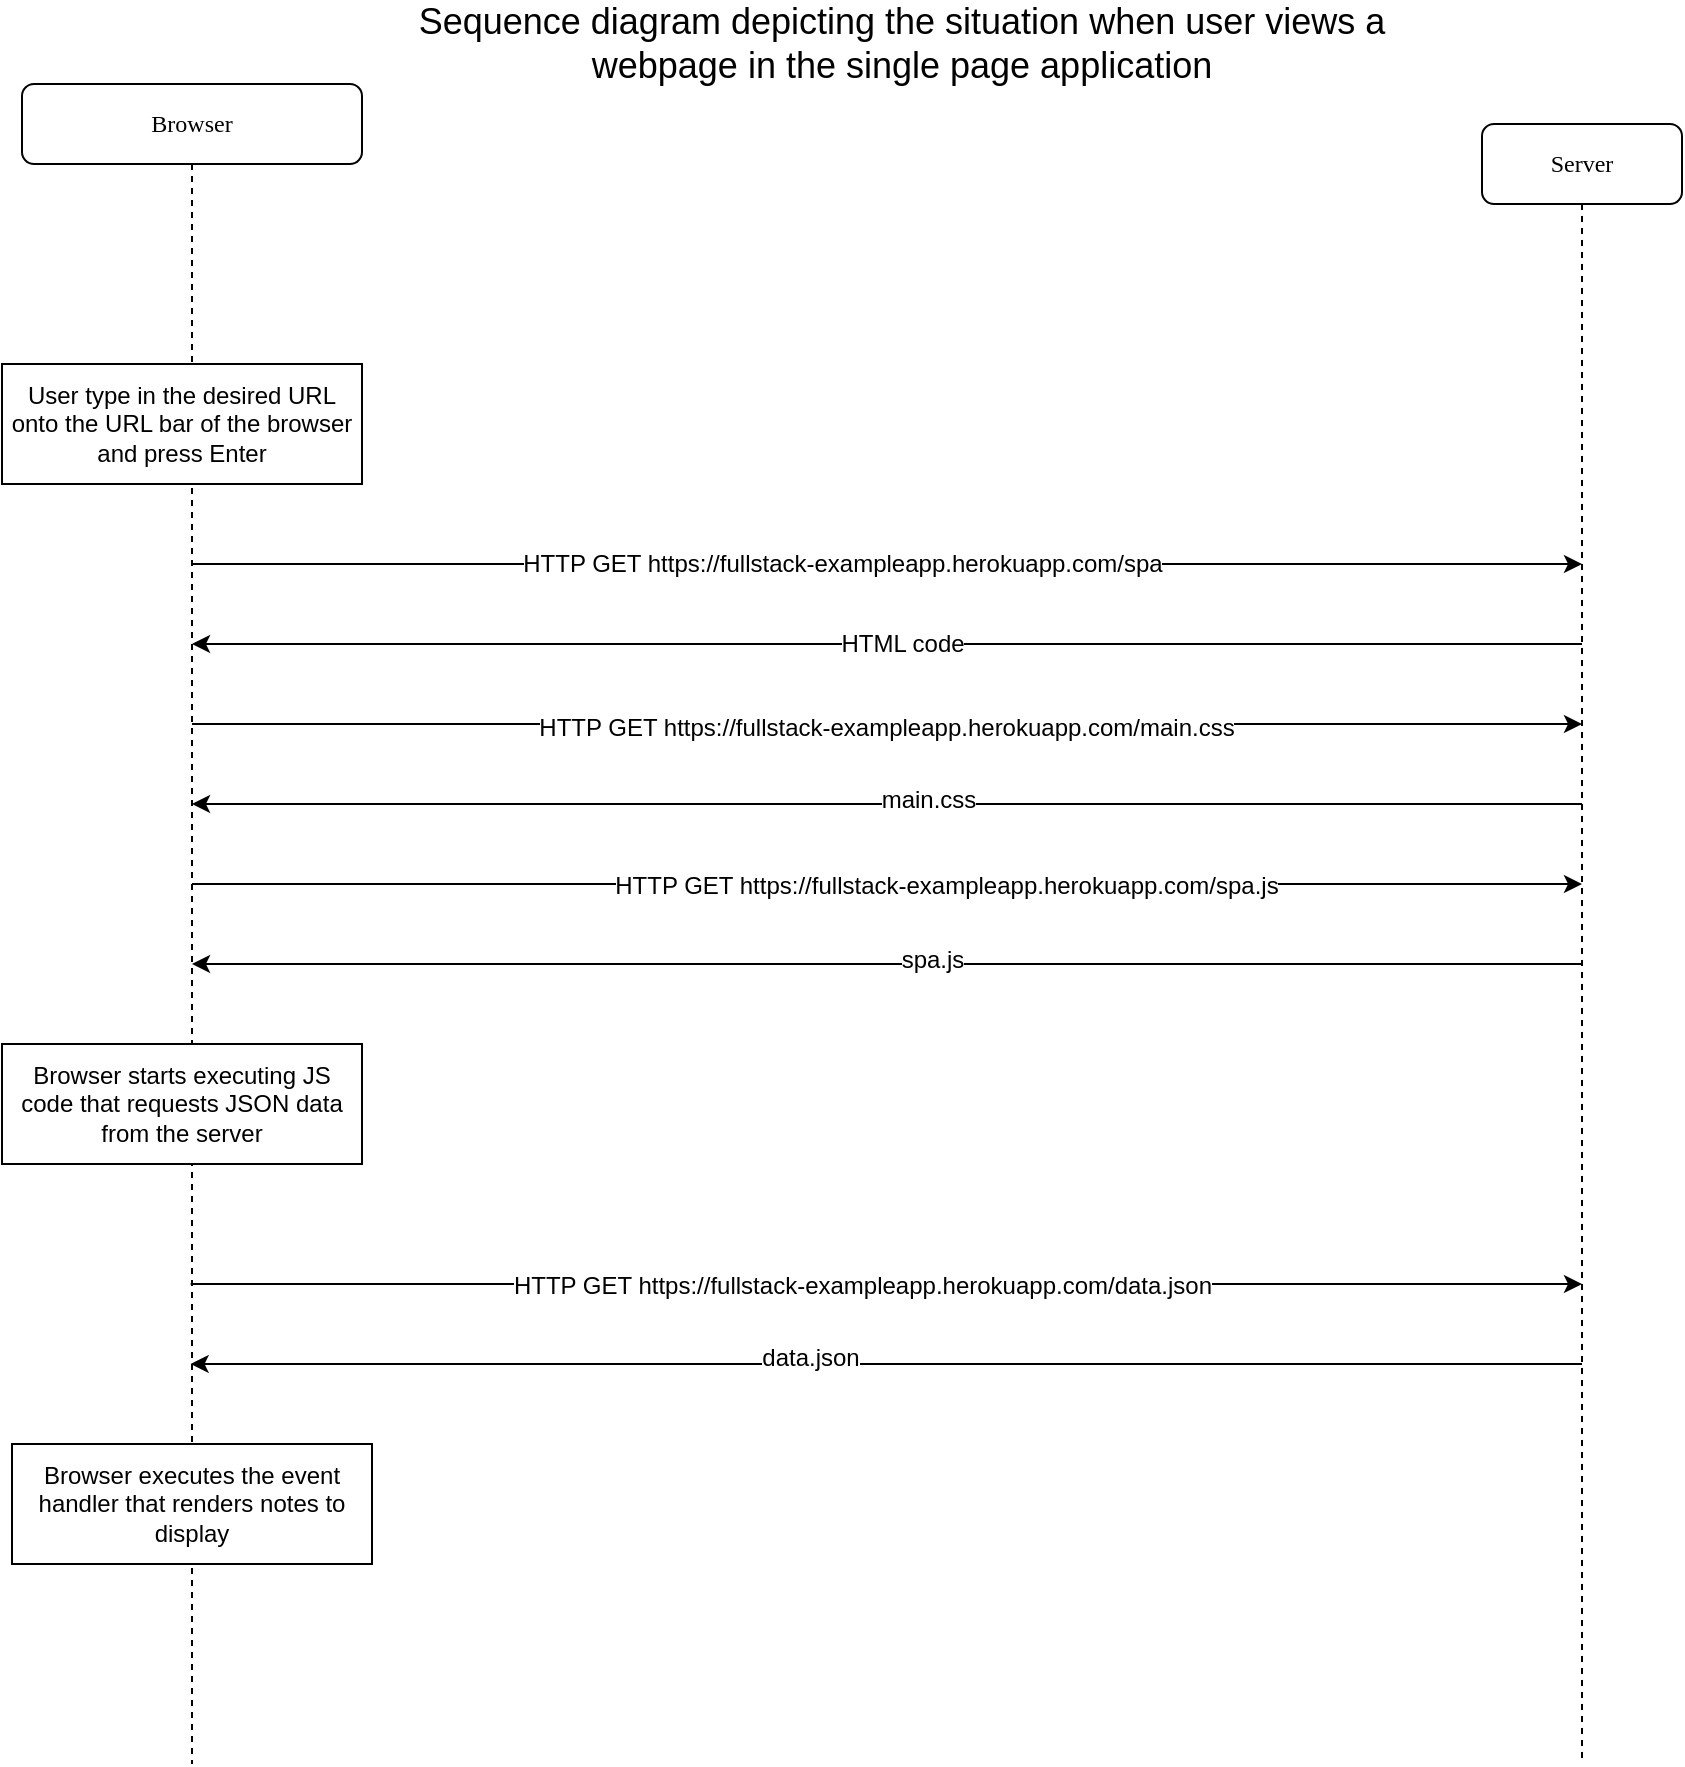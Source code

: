<mxfile version="12.4.3" type="device" pages="1"><diagram name="Page-1" id="13e1069c-82ec-6db2-03f1-153e76fe0fe0"><mxGraphModel dx="1198" dy="654" grid="1" gridSize="10" guides="1" tooltips="1" connect="1" arrows="1" fold="1" page="1" pageScale="1" pageWidth="1100" pageHeight="850" background="#ffffff" math="0" shadow="0"><root><mxCell id="0"/><mxCell id="1" parent="0"/><mxCell id="7baba1c4bc27f4b0-8" value="Browser" style="shape=umlLifeline;perimeter=lifelinePerimeter;whiteSpace=wrap;html=1;container=1;collapsible=0;recursiveResize=0;outlineConnect=0;rounded=1;shadow=0;comic=0;labelBackgroundColor=none;strokeWidth=1;fontFamily=Verdana;fontSize=12;align=center;" parent="1" vertex="1"><mxGeometry x="100" y="80" width="170" height="840" as="geometry"/></mxCell><mxCell id="kiW_HXQoeqlkm3U8mcsc-9" value="User type in the desired URL onto the URL bar of the browser and press Enter" style="rounded=0;whiteSpace=wrap;html=1;" vertex="1" parent="7baba1c4bc27f4b0-8"><mxGeometry x="-10" y="140" width="180" height="60" as="geometry"/></mxCell><mxCell id="kiW_HXQoeqlkm3U8mcsc-48" value="Browser executes the event handler that renders notes to display" style="rounded=0;whiteSpace=wrap;html=1;fontSize=12;" vertex="1" parent="7baba1c4bc27f4b0-8"><mxGeometry x="-5" y="680" width="180" height="60" as="geometry"/></mxCell><mxCell id="kiW_HXQoeqlkm3U8mcsc-41" value="Browser starts executing JS code that requests JSON data from the server" style="rounded=0;whiteSpace=wrap;html=1;fontSize=12;" vertex="1" parent="7baba1c4bc27f4b0-8"><mxGeometry x="-10" y="480" width="180" height="60" as="geometry"/></mxCell><mxCell id="kiW_HXQoeqlkm3U8mcsc-1" value="Server" style="shape=umlLifeline;perimeter=lifelinePerimeter;whiteSpace=wrap;html=1;container=1;collapsible=0;recursiveResize=0;outlineConnect=0;rounded=1;shadow=0;comic=0;labelBackgroundColor=none;strokeWidth=1;fontFamily=Verdana;fontSize=12;align=center;" vertex="1" parent="1"><mxGeometry x="830" y="100" width="100" height="820" as="geometry"/></mxCell><mxCell id="kiW_HXQoeqlkm3U8mcsc-3" value="&lt;font style=&quot;font-size: 18px&quot;&gt;Sequence diagram depicting the situation when user views a webpage in the single page application &lt;/font&gt;" style="text;html=1;strokeColor=none;fillColor=none;align=center;verticalAlign=middle;whiteSpace=wrap;rounded=0;" vertex="1" parent="1"><mxGeometry x="280" y="40" width="520" height="40" as="geometry"/></mxCell><mxCell id="kiW_HXQoeqlkm3U8mcsc-10" value="" style="endArrow=classic;html=1;" edge="1" parent="1" source="7baba1c4bc27f4b0-8"><mxGeometry width="50" height="50" relative="1" as="geometry"><mxPoint x="175" y="320" as="sourcePoint"/><mxPoint x="880" y="320" as="targetPoint"/><Array as="points"><mxPoint x="860" y="320"/></Array></mxGeometry></mxCell><mxCell id="kiW_HXQoeqlkm3U8mcsc-16" value="HTTP GET &lt;span class=&quot;tabpanel-summary-value textbox-input devtools-monospace&quot;&gt;https://fullstack-exampleapp.herokuapp.com/spa&lt;/span&gt;" style="text;html=1;align=center;verticalAlign=middle;resizable=0;points=[];;labelBackgroundColor=#ffffff;fontSize=12;" vertex="1" connectable="0" parent="kiW_HXQoeqlkm3U8mcsc-10"><mxGeometry x="0.913" y="-370" relative="1" as="geometry"><mxPoint x="-340" y="-370" as="offset"/></mxGeometry></mxCell><mxCell id="kiW_HXQoeqlkm3U8mcsc-18" value="" style="endArrow=classic;html=1;" edge="1" parent="1" target="7baba1c4bc27f4b0-8"><mxGeometry width="50" height="50" relative="1" as="geometry"><mxPoint x="880" y="360" as="sourcePoint"/><mxPoint x="175" y="360" as="targetPoint"/></mxGeometry></mxCell><mxCell id="kiW_HXQoeqlkm3U8mcsc-20" value="HTML code" style="text;html=1;align=center;verticalAlign=middle;resizable=0;points=[];;labelBackgroundColor=#ffffff;" vertex="1" connectable="0" parent="kiW_HXQoeqlkm3U8mcsc-18"><mxGeometry x="-0.052" relative="1" as="geometry"><mxPoint x="-10.83" as="offset"/></mxGeometry></mxCell><mxCell id="kiW_HXQoeqlkm3U8mcsc-23" value="" style="endArrow=classic;html=1;fontSize=12;" edge="1" parent="1" source="7baba1c4bc27f4b0-8"><mxGeometry width="50" height="50" relative="1" as="geometry"><mxPoint x="175" y="400" as="sourcePoint"/><mxPoint x="880" y="400" as="targetPoint"/></mxGeometry></mxCell><mxCell id="kiW_HXQoeqlkm3U8mcsc-24" value="&lt;div&gt;HTTP GET &lt;span class=&quot;tabpanel-summary-value textbox-input devtools-monospace&quot;&gt;https://fullstack-exampleapp.herokuapp.com/main.css&lt;/span&gt;&lt;/div&gt;" style="text;html=1;align=center;verticalAlign=middle;resizable=0;points=[];;labelBackgroundColor=#ffffff;fontSize=12;" vertex="1" connectable="0" parent="kiW_HXQoeqlkm3U8mcsc-23"><mxGeometry x="-0.064" y="-2" relative="1" as="geometry"><mxPoint x="20.83" as="offset"/></mxGeometry></mxCell><mxCell id="kiW_HXQoeqlkm3U8mcsc-28" value="" style="endArrow=classic;html=1;fontSize=12;" edge="1" parent="1" source="7baba1c4bc27f4b0-8"><mxGeometry width="50" height="50" relative="1" as="geometry"><mxPoint x="175.0" y="480.0" as="sourcePoint"/><mxPoint x="880" y="480" as="targetPoint"/></mxGeometry></mxCell><mxCell id="kiW_HXQoeqlkm3U8mcsc-29" value="&lt;div&gt;HTTP GET &lt;span class=&quot;tabpanel-summary-value textbox-input devtools-monospace&quot;&gt;https://fullstack-exampleapp.herokuapp.com/spa.js&lt;/span&gt;&lt;/div&gt;" style="text;html=1;align=center;verticalAlign=middle;resizable=0;points=[];;labelBackgroundColor=#ffffff;fontSize=12;" vertex="1" connectable="0" parent="kiW_HXQoeqlkm3U8mcsc-28"><mxGeometry x="0.083" y="-1" relative="1" as="geometry"><mxPoint as="offset"/></mxGeometry></mxCell><mxCell id="kiW_HXQoeqlkm3U8mcsc-35" value="" style="endArrow=classic;html=1;" edge="1" parent="1" target="7baba1c4bc27f4b0-8"><mxGeometry width="50" height="50" relative="1" as="geometry"><mxPoint x="880" y="520" as="sourcePoint"/><mxPoint x="175.0" y="520.0" as="targetPoint"/></mxGeometry></mxCell><mxCell id="kiW_HXQoeqlkm3U8mcsc-36" value="&lt;div&gt;spa.js&lt;/div&gt;" style="text;html=1;align=center;verticalAlign=middle;resizable=0;points=[];;labelBackgroundColor=#ffffff;fontSize=12;" vertex="1" connectable="0" parent="kiW_HXQoeqlkm3U8mcsc-35"><mxGeometry x="-0.064" y="-2" relative="1" as="geometry"><mxPoint as="offset"/></mxGeometry></mxCell><mxCell id="kiW_HXQoeqlkm3U8mcsc-37" value="" style="endArrow=classic;html=1;" edge="1" parent="1" target="7baba1c4bc27f4b0-8"><mxGeometry width="50" height="50" relative="1" as="geometry"><mxPoint x="880" y="440" as="sourcePoint"/><mxPoint x="175.0" y="440.0" as="targetPoint"/></mxGeometry></mxCell><mxCell id="kiW_HXQoeqlkm3U8mcsc-39" value="main.css" style="text;html=1;align=center;verticalAlign=middle;resizable=0;points=[];;labelBackgroundColor=#ffffff;fontSize=12;" vertex="1" connectable="0" parent="kiW_HXQoeqlkm3U8mcsc-37"><mxGeometry x="-0.058" y="-2" relative="1" as="geometry"><mxPoint as="offset"/></mxGeometry></mxCell><mxCell id="kiW_HXQoeqlkm3U8mcsc-52" value="" style="endArrow=classic;html=1;fontSize=12;" edge="1" parent="1"><mxGeometry width="50" height="50" relative="1" as="geometry"><mxPoint x="184.324" y="680.0" as="sourcePoint"/><mxPoint x="880" y="680.0" as="targetPoint"/><Array as="points"><mxPoint x="775" y="680"/></Array></mxGeometry></mxCell><mxCell id="kiW_HXQoeqlkm3U8mcsc-53" value="HTTP GET https://fullstack-exampleapp.herokuapp.com/data.json" style="text;html=1;align=center;verticalAlign=middle;resizable=0;points=[];;labelBackgroundColor=#ffffff;fontSize=12;" vertex="1" connectable="0" parent="kiW_HXQoeqlkm3U8mcsc-52"><mxGeometry x="0.7" y="-256" relative="1" as="geometry"><mxPoint x="-256" y="-255" as="offset"/></mxGeometry></mxCell><mxCell id="kiW_HXQoeqlkm3U8mcsc-54" value="" style="endArrow=classic;html=1;" edge="1" parent="1"><mxGeometry width="50" height="50" relative="1" as="geometry"><mxPoint x="880" y="720.0" as="sourcePoint"/><mxPoint x="184.324" y="720.0" as="targetPoint"/></mxGeometry></mxCell><mxCell id="kiW_HXQoeqlkm3U8mcsc-55" value="data.json" style="text;html=1;align=center;verticalAlign=middle;resizable=0;points=[];;labelBackgroundColor=#ffffff;fontSize=12;" vertex="1" connectable="0" parent="kiW_HXQoeqlkm3U8mcsc-54"><mxGeometry x="0.111" y="-3" relative="1" as="geometry"><mxPoint as="offset"/></mxGeometry></mxCell></root></mxGraphModel></diagram></mxfile>
